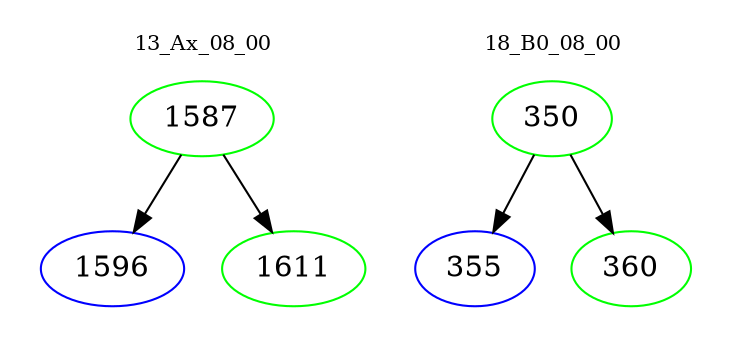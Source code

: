digraph{
subgraph cluster_0 {
color = white
label = "13_Ax_08_00";
fontsize=10;
T0_1587 [label="1587", color="green"]
T0_1587 -> T0_1596 [color="black"]
T0_1596 [label="1596", color="blue"]
T0_1587 -> T0_1611 [color="black"]
T0_1611 [label="1611", color="green"]
}
subgraph cluster_1 {
color = white
label = "18_B0_08_00";
fontsize=10;
T1_350 [label="350", color="green"]
T1_350 -> T1_355 [color="black"]
T1_355 [label="355", color="blue"]
T1_350 -> T1_360 [color="black"]
T1_360 [label="360", color="green"]
}
}
